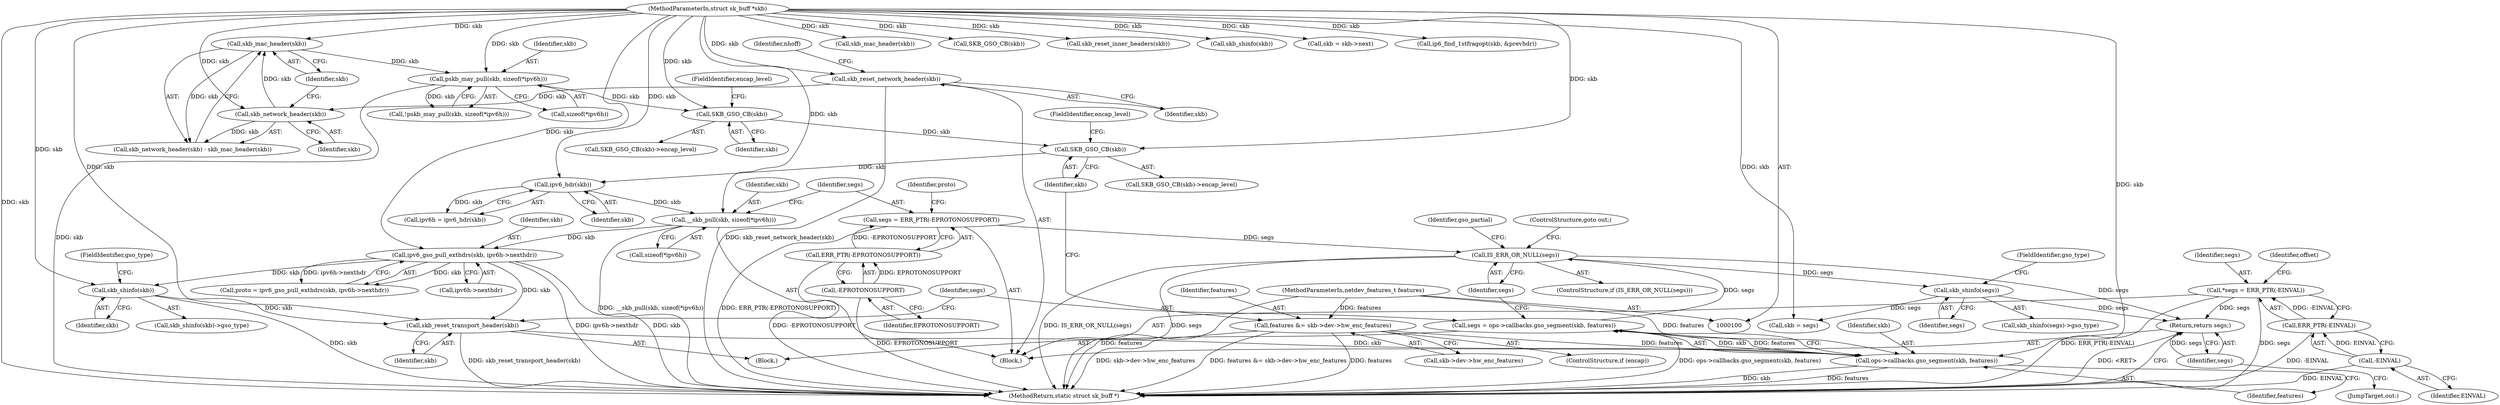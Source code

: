 digraph "0_linux_2423496af35d94a87156b063ea5cedffc10a70a1@pointer" {
"1000383" [label="(Return,return segs;)"];
"1000384" [label="(Identifier,segs)"];
"1000244" [label="(Call,IS_ERR_OR_NULL(segs))"];
"1000177" [label="(Call,segs = ERR_PTR(-EPROTONOSUPPORT))"];
"1000179" [label="(Call,ERR_PTR(-EPROTONOSUPPORT))"];
"1000180" [label="(Call,-EPROTONOSUPPORT)"];
"1000238" [label="(Call,segs = ops->callbacks.gso_segment(skb, features))"];
"1000240" [label="(Call,ops->callbacks.gso_segment(skb, features))"];
"1000236" [label="(Call,skb_reset_transport_header(skb))"];
"1000184" [label="(Call,ipv6_gso_pull_exthdrs(skb, ipv6h->nexthdr))"];
"1000172" [label="(Call,__skb_pull(skb, sizeof(*ipv6h)))"];
"1000170" [label="(Call,ipv6_hdr(skb))"];
"1000162" [label="(Call,SKB_GSO_CB(skb))"];
"1000147" [label="(Call,SKB_GSO_CB(skb))"];
"1000137" [label="(Call,pskb_may_pull(skb, sizeof(*ipv6h)))"];
"1000132" [label="(Call,skb_mac_header(skb))"];
"1000130" [label="(Call,skb_network_header(skb))"];
"1000125" [label="(Call,skb_reset_network_header(skb))"];
"1000101" [label="(MethodParameterIn,struct sk_buff *skb)"];
"1000196" [label="(Call,skb_shinfo(skb))"];
"1000153" [label="(Call,features &= skb->dev->hw_enc_features)"];
"1000102" [label="(MethodParameterIn,netdev_features_t features)"];
"1000105" [label="(Call,*segs = ERR_PTR(-EINVAL))"];
"1000107" [label="(Call,ERR_PTR(-EINVAL))"];
"1000108" [label="(Call,-EINVAL)"];
"1000253" [label="(Call,skb_shinfo(segs))"];
"1000137" [label="(Call,pskb_may_pull(skb, sizeof(*ipv6h)))"];
"1000238" [label="(Call,segs = ops->callbacks.gso_segment(skb, features))"];
"1000109" [label="(Identifier,EINVAL)"];
"1000252" [label="(Call,skb_shinfo(segs)->gso_type)"];
"1000171" [label="(Identifier,skb)"];
"1000149" [label="(FieldIdentifier,encap_level)"];
"1000102" [label="(MethodParameterIn,netdev_features_t features)"];
"1000258" [label="(Call,skb = segs)"];
"1000151" [label="(ControlStructure,if (encap))"];
"1000126" [label="(Identifier,skb)"];
"1000162" [label="(Call,SKB_GSO_CB(skb))"];
"1000253" [label="(Call,skb_shinfo(segs))"];
"1000153" [label="(Call,features &= skb->dev->hw_enc_features)"];
"1000147" [label="(Call,SKB_GSO_CB(skb))"];
"1000146" [label="(Call,SKB_GSO_CB(skb)->encap_level)"];
"1000273" [label="(Call,skb_mac_header(skb))"];
"1000198" [label="(FieldIdentifier,gso_type)"];
"1000129" [label="(Call,skb_network_header(skb) - skb_mac_header(skb))"];
"1000287" [label="(Call,SKB_GSO_CB(skb))"];
"1000184" [label="(Call,ipv6_gso_pull_exthdrs(skb, ipv6h->nexthdr))"];
"1000164" [label="(FieldIdentifier,encap_level)"];
"1000197" [label="(Identifier,skb)"];
"1000383" [label="(Return,return segs;)"];
"1000180" [label="(Call,-EPROTONOSUPPORT)"];
"1000101" [label="(MethodParameterIn,struct sk_buff *skb)"];
"1000241" [label="(Identifier,skb)"];
"1000254" [label="(Identifier,segs)"];
"1000380" [label="(Call,skb_reset_inner_headers(skb))"];
"1000177" [label="(Call,segs = ERR_PTR(-EPROTONOSUPPORT))"];
"1000178" [label="(Identifier,segs)"];
"1000243" [label="(ControlStructure,if (IS_ERR_OR_NULL(segs)))"];
"1000195" [label="(Call,skb_shinfo(skb)->gso_type)"];
"1000119" [label="(Identifier,offset)"];
"1000282" [label="(Call,skb_shinfo(skb))"];
"1000139" [label="(Call,sizeof(*ipv6h))"];
"1000105" [label="(Call,*segs = ERR_PTR(-EINVAL))"];
"1000182" [label="(Call,proto = ipv6_gso_pull_exthdrs(skb, ipv6h->nexthdr))"];
"1000125" [label="(Call,skb_reset_network_header(skb))"];
"1000242" [label="(Identifier,features)"];
"1000170" [label="(Call,ipv6_hdr(skb))"];
"1000161" [label="(Call,SKB_GSO_CB(skb)->encap_level)"];
"1000186" [label="(Call,ipv6h->nexthdr)"];
"1000163" [label="(Identifier,skb)"];
"1000262" [label="(Call,skb = skb->next)"];
"1000107" [label="(Call,ERR_PTR(-EINVAL))"];
"1000245" [label="(Identifier,segs)"];
"1000174" [label="(Call,sizeof(*ipv6h))"];
"1000136" [label="(Call,!pskb_may_pull(skb, sizeof(*ipv6h)))"];
"1000255" [label="(FieldIdentifier,gso_type)"];
"1000131" [label="(Identifier,skb)"];
"1000168" [label="(Call,ipv6h = ipv6_hdr(skb))"];
"1000132" [label="(Call,skb_mac_header(skb))"];
"1000384" [label="(Identifier,segs)"];
"1000148" [label="(Identifier,skb)"];
"1000106" [label="(Identifier,segs)"];
"1000173" [label="(Identifier,skb)"];
"1000183" [label="(Identifier,proto)"];
"1000133" [label="(Identifier,skb)"];
"1000128" [label="(Identifier,nhoff)"];
"1000179" [label="(Call,ERR_PTR(-EPROTONOSUPPORT))"];
"1000138" [label="(Identifier,skb)"];
"1000155" [label="(Call,skb->dev->hw_enc_features)"];
"1000333" [label="(Call,ip6_find_1stfragopt(skb, &prevhdr))"];
"1000237" [label="(Identifier,skb)"];
"1000385" [label="(MethodReturn,static struct sk_buff *)"];
"1000246" [label="(ControlStructure,goto out;)"];
"1000240" [label="(Call,ops->callbacks.gso_segment(skb, features))"];
"1000154" [label="(Identifier,features)"];
"1000172" [label="(Call,__skb_pull(skb, sizeof(*ipv6h)))"];
"1000108" [label="(Call,-EINVAL)"];
"1000236" [label="(Call,skb_reset_transport_header(skb))"];
"1000103" [label="(Block,)"];
"1000244" [label="(Call,IS_ERR_OR_NULL(segs))"];
"1000382" [label="(JumpTarget,out:)"];
"1000235" [label="(Block,)"];
"1000239" [label="(Identifier,segs)"];
"1000196" [label="(Call,skb_shinfo(skb))"];
"1000181" [label="(Identifier,EPROTONOSUPPORT)"];
"1000185" [label="(Identifier,skb)"];
"1000248" [label="(Identifier,gso_partial)"];
"1000130" [label="(Call,skb_network_header(skb))"];
"1000383" -> "1000103"  [label="AST: "];
"1000383" -> "1000384"  [label="CFG: "];
"1000384" -> "1000383"  [label="AST: "];
"1000385" -> "1000383"  [label="CFG: "];
"1000383" -> "1000385"  [label="DDG: <RET>"];
"1000384" -> "1000383"  [label="DDG: segs"];
"1000244" -> "1000383"  [label="DDG: segs"];
"1000105" -> "1000383"  [label="DDG: segs"];
"1000253" -> "1000383"  [label="DDG: segs"];
"1000384" -> "1000382"  [label="CFG: "];
"1000244" -> "1000243"  [label="AST: "];
"1000244" -> "1000245"  [label="CFG: "];
"1000245" -> "1000244"  [label="AST: "];
"1000246" -> "1000244"  [label="CFG: "];
"1000248" -> "1000244"  [label="CFG: "];
"1000244" -> "1000385"  [label="DDG: IS_ERR_OR_NULL(segs)"];
"1000244" -> "1000385"  [label="DDG: segs"];
"1000177" -> "1000244"  [label="DDG: segs"];
"1000238" -> "1000244"  [label="DDG: segs"];
"1000244" -> "1000253"  [label="DDG: segs"];
"1000177" -> "1000103"  [label="AST: "];
"1000177" -> "1000179"  [label="CFG: "];
"1000178" -> "1000177"  [label="AST: "];
"1000179" -> "1000177"  [label="AST: "];
"1000183" -> "1000177"  [label="CFG: "];
"1000177" -> "1000385"  [label="DDG: ERR_PTR(-EPROTONOSUPPORT)"];
"1000179" -> "1000177"  [label="DDG: -EPROTONOSUPPORT"];
"1000179" -> "1000180"  [label="CFG: "];
"1000180" -> "1000179"  [label="AST: "];
"1000179" -> "1000385"  [label="DDG: -EPROTONOSUPPORT"];
"1000180" -> "1000179"  [label="DDG: EPROTONOSUPPORT"];
"1000180" -> "1000181"  [label="CFG: "];
"1000181" -> "1000180"  [label="AST: "];
"1000180" -> "1000385"  [label="DDG: EPROTONOSUPPORT"];
"1000238" -> "1000235"  [label="AST: "];
"1000238" -> "1000240"  [label="CFG: "];
"1000239" -> "1000238"  [label="AST: "];
"1000240" -> "1000238"  [label="AST: "];
"1000245" -> "1000238"  [label="CFG: "];
"1000238" -> "1000385"  [label="DDG: ops->callbacks.gso_segment(skb, features)"];
"1000240" -> "1000238"  [label="DDG: skb"];
"1000240" -> "1000238"  [label="DDG: features"];
"1000240" -> "1000242"  [label="CFG: "];
"1000241" -> "1000240"  [label="AST: "];
"1000242" -> "1000240"  [label="AST: "];
"1000240" -> "1000385"  [label="DDG: features"];
"1000240" -> "1000385"  [label="DDG: skb"];
"1000236" -> "1000240"  [label="DDG: skb"];
"1000101" -> "1000240"  [label="DDG: skb"];
"1000153" -> "1000240"  [label="DDG: features"];
"1000102" -> "1000240"  [label="DDG: features"];
"1000236" -> "1000235"  [label="AST: "];
"1000236" -> "1000237"  [label="CFG: "];
"1000237" -> "1000236"  [label="AST: "];
"1000239" -> "1000236"  [label="CFG: "];
"1000236" -> "1000385"  [label="DDG: skb_reset_transport_header(skb)"];
"1000184" -> "1000236"  [label="DDG: skb"];
"1000196" -> "1000236"  [label="DDG: skb"];
"1000101" -> "1000236"  [label="DDG: skb"];
"1000184" -> "1000182"  [label="AST: "];
"1000184" -> "1000186"  [label="CFG: "];
"1000185" -> "1000184"  [label="AST: "];
"1000186" -> "1000184"  [label="AST: "];
"1000182" -> "1000184"  [label="CFG: "];
"1000184" -> "1000385"  [label="DDG: ipv6h->nexthdr"];
"1000184" -> "1000385"  [label="DDG: skb"];
"1000184" -> "1000182"  [label="DDG: skb"];
"1000184" -> "1000182"  [label="DDG: ipv6h->nexthdr"];
"1000172" -> "1000184"  [label="DDG: skb"];
"1000101" -> "1000184"  [label="DDG: skb"];
"1000184" -> "1000196"  [label="DDG: skb"];
"1000172" -> "1000103"  [label="AST: "];
"1000172" -> "1000174"  [label="CFG: "];
"1000173" -> "1000172"  [label="AST: "];
"1000174" -> "1000172"  [label="AST: "];
"1000178" -> "1000172"  [label="CFG: "];
"1000172" -> "1000385"  [label="DDG: __skb_pull(skb, sizeof(*ipv6h))"];
"1000170" -> "1000172"  [label="DDG: skb"];
"1000101" -> "1000172"  [label="DDG: skb"];
"1000170" -> "1000168"  [label="AST: "];
"1000170" -> "1000171"  [label="CFG: "];
"1000171" -> "1000170"  [label="AST: "];
"1000168" -> "1000170"  [label="CFG: "];
"1000170" -> "1000168"  [label="DDG: skb"];
"1000162" -> "1000170"  [label="DDG: skb"];
"1000101" -> "1000170"  [label="DDG: skb"];
"1000162" -> "1000161"  [label="AST: "];
"1000162" -> "1000163"  [label="CFG: "];
"1000163" -> "1000162"  [label="AST: "];
"1000164" -> "1000162"  [label="CFG: "];
"1000147" -> "1000162"  [label="DDG: skb"];
"1000101" -> "1000162"  [label="DDG: skb"];
"1000147" -> "1000146"  [label="AST: "];
"1000147" -> "1000148"  [label="CFG: "];
"1000148" -> "1000147"  [label="AST: "];
"1000149" -> "1000147"  [label="CFG: "];
"1000137" -> "1000147"  [label="DDG: skb"];
"1000101" -> "1000147"  [label="DDG: skb"];
"1000137" -> "1000136"  [label="AST: "];
"1000137" -> "1000139"  [label="CFG: "];
"1000138" -> "1000137"  [label="AST: "];
"1000139" -> "1000137"  [label="AST: "];
"1000136" -> "1000137"  [label="CFG: "];
"1000137" -> "1000385"  [label="DDG: skb"];
"1000137" -> "1000136"  [label="DDG: skb"];
"1000132" -> "1000137"  [label="DDG: skb"];
"1000101" -> "1000137"  [label="DDG: skb"];
"1000132" -> "1000129"  [label="AST: "];
"1000132" -> "1000133"  [label="CFG: "];
"1000133" -> "1000132"  [label="AST: "];
"1000129" -> "1000132"  [label="CFG: "];
"1000132" -> "1000129"  [label="DDG: skb"];
"1000130" -> "1000132"  [label="DDG: skb"];
"1000101" -> "1000132"  [label="DDG: skb"];
"1000130" -> "1000129"  [label="AST: "];
"1000130" -> "1000131"  [label="CFG: "];
"1000131" -> "1000130"  [label="AST: "];
"1000133" -> "1000130"  [label="CFG: "];
"1000130" -> "1000129"  [label="DDG: skb"];
"1000125" -> "1000130"  [label="DDG: skb"];
"1000101" -> "1000130"  [label="DDG: skb"];
"1000125" -> "1000103"  [label="AST: "];
"1000125" -> "1000126"  [label="CFG: "];
"1000126" -> "1000125"  [label="AST: "];
"1000128" -> "1000125"  [label="CFG: "];
"1000125" -> "1000385"  [label="DDG: skb_reset_network_header(skb)"];
"1000101" -> "1000125"  [label="DDG: skb"];
"1000101" -> "1000100"  [label="AST: "];
"1000101" -> "1000385"  [label="DDG: skb"];
"1000101" -> "1000196"  [label="DDG: skb"];
"1000101" -> "1000258"  [label="DDG: skb"];
"1000101" -> "1000262"  [label="DDG: skb"];
"1000101" -> "1000273"  [label="DDG: skb"];
"1000101" -> "1000282"  [label="DDG: skb"];
"1000101" -> "1000287"  [label="DDG: skb"];
"1000101" -> "1000333"  [label="DDG: skb"];
"1000101" -> "1000380"  [label="DDG: skb"];
"1000196" -> "1000195"  [label="AST: "];
"1000196" -> "1000197"  [label="CFG: "];
"1000197" -> "1000196"  [label="AST: "];
"1000198" -> "1000196"  [label="CFG: "];
"1000196" -> "1000385"  [label="DDG: skb"];
"1000153" -> "1000151"  [label="AST: "];
"1000153" -> "1000155"  [label="CFG: "];
"1000154" -> "1000153"  [label="AST: "];
"1000155" -> "1000153"  [label="AST: "];
"1000163" -> "1000153"  [label="CFG: "];
"1000153" -> "1000385"  [label="DDG: skb->dev->hw_enc_features"];
"1000153" -> "1000385"  [label="DDG: features &= skb->dev->hw_enc_features"];
"1000153" -> "1000385"  [label="DDG: features"];
"1000102" -> "1000153"  [label="DDG: features"];
"1000102" -> "1000100"  [label="AST: "];
"1000102" -> "1000385"  [label="DDG: features"];
"1000105" -> "1000103"  [label="AST: "];
"1000105" -> "1000107"  [label="CFG: "];
"1000106" -> "1000105"  [label="AST: "];
"1000107" -> "1000105"  [label="AST: "];
"1000119" -> "1000105"  [label="CFG: "];
"1000105" -> "1000385"  [label="DDG: ERR_PTR(-EINVAL)"];
"1000105" -> "1000385"  [label="DDG: segs"];
"1000107" -> "1000105"  [label="DDG: -EINVAL"];
"1000107" -> "1000108"  [label="CFG: "];
"1000108" -> "1000107"  [label="AST: "];
"1000107" -> "1000385"  [label="DDG: -EINVAL"];
"1000108" -> "1000107"  [label="DDG: EINVAL"];
"1000108" -> "1000109"  [label="CFG: "];
"1000109" -> "1000108"  [label="AST: "];
"1000108" -> "1000385"  [label="DDG: EINVAL"];
"1000253" -> "1000252"  [label="AST: "];
"1000253" -> "1000254"  [label="CFG: "];
"1000254" -> "1000253"  [label="AST: "];
"1000255" -> "1000253"  [label="CFG: "];
"1000253" -> "1000258"  [label="DDG: segs"];
}
